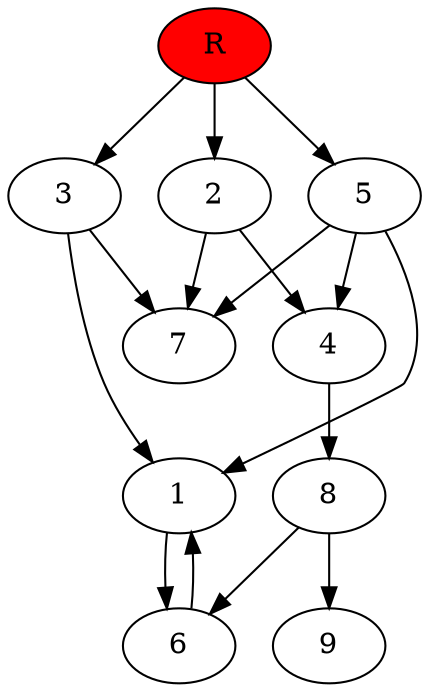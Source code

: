 digraph prb21635 {
	1
	2
	3
	4
	5
	6
	7
	8
	R [fillcolor="#ff0000" style=filled]
	1 -> 6
	2 -> 4
	2 -> 7
	3 -> 1
	3 -> 7
	4 -> 8
	5 -> 1
	5 -> 4
	5 -> 7
	6 -> 1
	8 -> 6
	8 -> 9
	R -> 2
	R -> 3
	R -> 5
}
